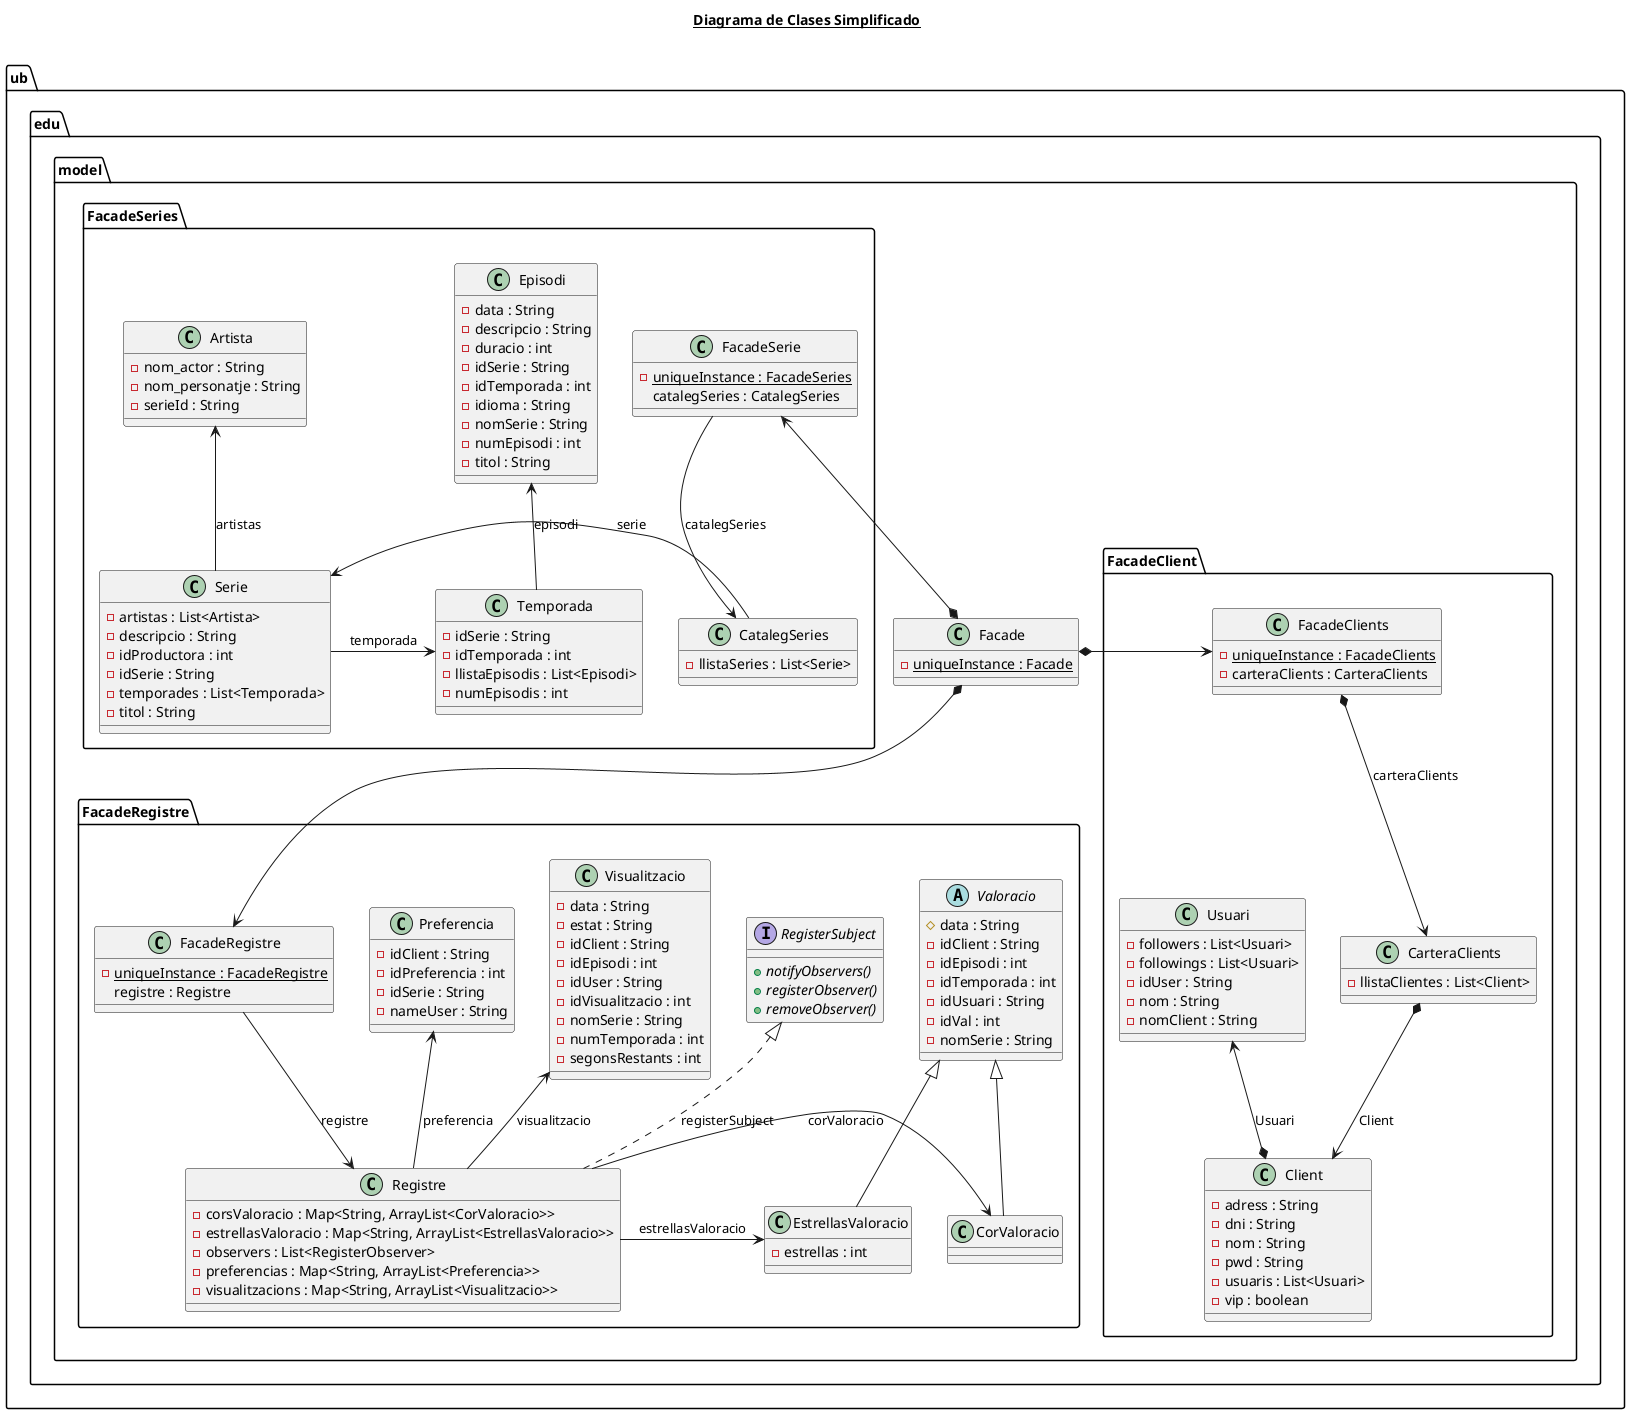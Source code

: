 @startuml
title __Diagrama de Clases Simplificado__ \n




namespace ub.edu.model{
 namespace ub.edu.model.FacadeClient{
  class ub.edu.model.FacadeClient.CarteraClients {
   - llistaClientes : List<Client>
  }

  class ub.edu.model.FacadeClient.FacadeClients {
   {static} - uniqueInstance : FacadeClients
   - carteraClients : CarteraClients
  }

  class ub.edu.model.FacadeClient.Client {
    - adress : String
    - dni : String
    - nom : String
    - pwd : String
    - usuaris : List<Usuari>
    - vip : boolean
  }

  class ub.edu.model.FacadeClient.Usuari {
          - followers : List<Usuari>
          - followings : List<Usuari>
          - idUser : String
          - nom : String
          - nomClient : String
  }

 }

 namespace ub.edu.model.FacadeSeries{
  class ub.edu.model.FacadeSeries.FacadeSerie {
          {static} - uniqueInstance : FacadeSeries
          catalegSeries : CatalegSeries
  }

  class ub.edu.model.FacadeSeries.CatalegSeries {
          - llistaSeries : List<Serie>
  }

  class ub.edu.model.FacadeSeries.Serie {
          - artistas : List<Artista>
          - descripcio : String
          - idProductora : int
          - idSerie : String
          - temporades : List<Temporada>
          - titol : String
  }

  class ub.edu.model.FacadeSeries.Temporada {
          - idSerie : String
          - idTemporada : int
          - llistaEpisodis : List<Episodi>
          - numEpisodis : int
  }

  class ub.edu.model.FacadeSeries.Episodi {
          - data : String
          - descripcio : String
          - duracio : int
          - idSerie : String
          - idTemporada : int
          - idioma : String
          - nomSerie : String
          - numEpisodi : int
          - titol : String
  }

  class ub.edu.model.FacadeSeries.Artista {
          - nom_actor : String
          - nom_personatje : String
          - serieId : String
  }

 }

 namespace ub.edu.model.FacadeRegistre{
  class ub.edu.model.FacadeRegistre.FacadeRegistre {
          {static} - uniqueInstance : FacadeRegistre
          registre : Registre
  }


  interface ub.edu.model.FacadeRegistre.RegisterSubject {
          {abstract} + notifyObservers()
          {abstract} + registerObserver()
          {abstract} + removeObserver()
  }

  class ub.edu.model.FacadeRegistre.Registre {
          - corsValoracio : Map<String, ArrayList<CorValoracio>>
          - estrellasValoracio : Map<String, ArrayList<EstrellasValoracio>>
          - observers : List<RegisterObserver>
          - preferencias : Map<String, ArrayList<Preferencia>>
          - visualitzacions : Map<String, ArrayList<Visualitzacio>>

  }

  class ub.edu.model.FacadeRegistre.Preferencia {
          - idClient : String
          - idPreferencia : int
          - idSerie : String
          - nameUser : String
  }

  class ub.edu.model.FacadeRegistre.Visualitzacio {
          - data : String
          - estat : String
          - idClient : String
          - idEpisodi : int
          - idUser : String
          - idVisualitzacio : int
          - nomSerie : String
          - numTemporada : int
          - segonsRestants : int
  }

  abstract class ub.edu.model.FacadeRegistre.Valoracio {
            # data : String
            - idClient : String
            - idEpisodi : int
            - idTemporada : int
            - idUsuari : String
            - idVal : int
            - nomSerie : String
  }

  class ub.edu.model.FacadeRegistre.EstrellasValoracio {
            - estrellas : int
  }

  class ub.edu.model.FacadeRegistre.CorValoracio {}

 }


 class ub.edu.model.Facade{
  {static} - uniqueInstance : Facade
 }
}



ub.edu.model.Facade *-right-> ub.edu.model.FacadeClient.FacadeClients
ub.edu.model.Facade *-up-> ub.edu.model.FacadeSeries.FacadeSerie
ub.edu.model.Facade *-down-> ub.edu.model.FacadeRegistre.FacadeRegistre

ub.edu.model.FacadeClient.FacadeClients *--> ub.edu.model.FacadeClient.CarteraClients : carteraClients
ub.edu.model.FacadeClient.CarteraClients *--> ub.edu.model.FacadeClient.Client : Client
ub.edu.model.FacadeClient.Usuari <--* ub.edu.model.FacadeClient.Client : Usuari

ub.edu.model.FacadeSeries.FacadeSerie -down-> ub.edu.model.FacadeSeries.CatalegSeries : catalegSeries
ub.edu.model.FacadeSeries.Serie<-left- ub.edu.model.FacadeSeries.CatalegSeries : serie
ub.edu.model.FacadeSeries.Serie -up-> ub.edu.model.FacadeSeries.Artista: artistas
ub.edu.model.FacadeSeries.Serie -right-> ub.edu.model.FacadeSeries.Temporada: temporada
ub.edu.model.FacadeSeries.Temporada -up-> ub.edu.model.FacadeSeries.Episodi: episodi

ub.edu.model.FacadeRegistre.CorValoracio -up-|> ub.edu.model.FacadeRegistre.Valoracio
ub.edu.model.FacadeRegistre.EstrellasValoracio -up-|> ub.edu.model.FacadeRegistre.Valoracio
ub.edu.model.FacadeRegistre.FacadeRegistre -down-> ub.edu.model.FacadeRegistre.Registre : registre
ub.edu.model.FacadeRegistre.Registre -up-> ub.edu.model.FacadeRegistre.Preferencia: preferencia
ub.edu.model.FacadeRegistre.Registre -up-> ub.edu.model.FacadeRegistre.Visualitzacio: visualitzacio
ub.edu.model.FacadeRegistre.Registre -right-> ub.edu.model.FacadeRegistre.EstrellasValoracio: estrellasValoracio
ub.edu.model.FacadeRegistre.Registre -right-> ub.edu.model.FacadeRegistre.CorValoracio: corValoracio
ub.edu.model.FacadeRegistre.Registre .up.|> ub.edu.model.FacadeRegistre.RegisterSubject : registerSubject
@enduml